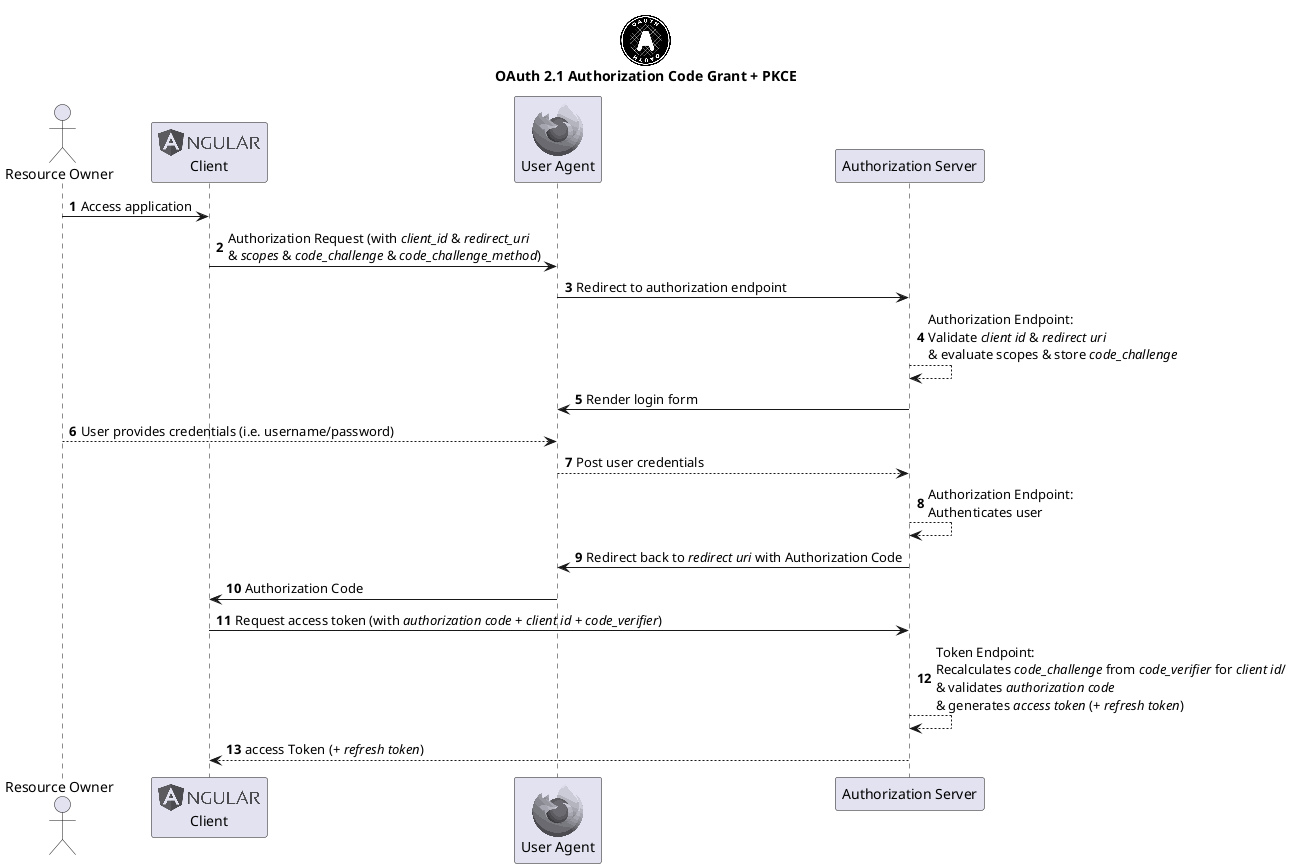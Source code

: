 @startuml
'https://plantuml.com/sequence-diagram

!include <logos/oauth>
!include <logos/angular>
!include <logos/firefox>

title "<$oauth>\nOAuth 2.1 Authorization Code Grant + PKCE"

autonumber

actor "Resource Owner" as ro
participant "<$angular>\nClient" as client
participant "<$firefox>\nUser Agent" as ua

' control "<$oauth>\nAuthorization Server" as authzserver
' control "<$angular>\nClient" as client
' control "<$java>\nResource Server" as rs

participant "Authorization Server" as authzserver

ro -> client: Access application
client -> ua: Authorization Request (with //client_id// & //redirect_uri//\n& //scopes// & //code_challenge// & //code_challenge_method//)
ua -> authzserver: Redirect to authorization endpoint
authzserver --> authzserver: Authorization Endpoint:\nValidate //client id// & //redirect uri//\n& evaluate scopes & store //code_challenge//
ua <- authzserver: Render login form
ro --> ua: User provides credentials (i.e. username/password)
ua --> authzserver: Post user credentials
authzserver --> authzserver: Authorization Endpoint:\nAuthenticates user

ua <- authzserver: Redirect back to //redirect uri// with Authorization Code
client <- ua: Authorization Code

client -> authzserver: Request access token (with //authorization code// + //client id// + //code_verifier//)
authzserver --> authzserver: Token Endpoint:\nRecalculates //code_challenge// from //code_verifier// for //client id///\n& validates //authorization code//\n& generates //access token// (+ //refresh token//)
client <-- authzserver: access Token (+ //refresh token//)

@enduml